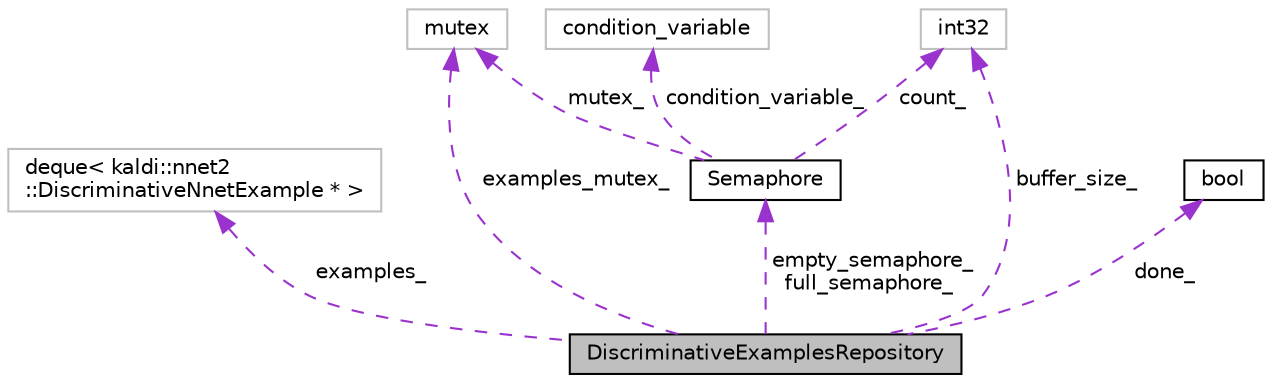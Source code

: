 digraph "DiscriminativeExamplesRepository"
{
  edge [fontname="Helvetica",fontsize="10",labelfontname="Helvetica",labelfontsize="10"];
  node [fontname="Helvetica",fontsize="10",shape=record];
  Node1 [label="DiscriminativeExamplesRepository",height=0.2,width=0.4,color="black", fillcolor="grey75", style="filled", fontcolor="black"];
  Node2 -> Node1 [dir="back",color="darkorchid3",fontsize="10",style="dashed",label=" examples_" ,fontname="Helvetica"];
  Node2 [label="deque\< kaldi::nnet2\l::DiscriminativeNnetExample * \>",height=0.2,width=0.4,color="grey75", fillcolor="white", style="filled"];
  Node3 -> Node1 [dir="back",color="darkorchid3",fontsize="10",style="dashed",label=" examples_mutex_" ,fontname="Helvetica"];
  Node3 [label="mutex",height=0.2,width=0.4,color="grey75", fillcolor="white", style="filled"];
  Node4 -> Node1 [dir="back",color="darkorchid3",fontsize="10",style="dashed",label=" empty_semaphore_\nfull_semaphore_" ,fontname="Helvetica"];
  Node4 [label="Semaphore",height=0.2,width=0.4,color="black", fillcolor="white", style="filled",URL="$classkaldi_1_1Semaphore.html"];
  Node5 -> Node4 [dir="back",color="darkorchid3",fontsize="10",style="dashed",label=" condition_variable_" ,fontname="Helvetica"];
  Node5 [label="condition_variable",height=0.2,width=0.4,color="grey75", fillcolor="white", style="filled"];
  Node3 -> Node4 [dir="back",color="darkorchid3",fontsize="10",style="dashed",label=" mutex_" ,fontname="Helvetica"];
  Node6 -> Node4 [dir="back",color="darkorchid3",fontsize="10",style="dashed",label=" count_" ,fontname="Helvetica"];
  Node6 [label="int32",height=0.2,width=0.4,color="grey75", fillcolor="white", style="filled"];
  Node7 -> Node1 [dir="back",color="darkorchid3",fontsize="10",style="dashed",label=" done_" ,fontname="Helvetica"];
  Node7 [label="bool",height=0.2,width=0.4,color="black", fillcolor="white", style="filled",URL="$classbool.html"];
  Node6 -> Node1 [dir="back",color="darkorchid3",fontsize="10",style="dashed",label=" buffer_size_" ,fontname="Helvetica"];
}

